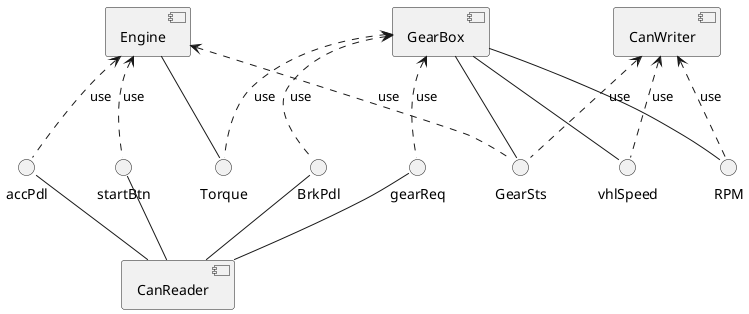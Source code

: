 @startuml
()accPdl -- [CanReader]
()BrkPdl -- [CanReader]
()gearReq -- [CanReader]
()startBtn -- [CanReader]


[Engine] <.. startBtn: use
[Engine] <.. GearSts: use
[Engine] <.. accPdl: use
[Engine] -- Torque


[GearBox] <.. Torque: use
[GearBox] <.. BrkPdl: use
[GearBox] <..gearReq: use
[GearBox] -- GearSts
[GearBox] -- RPM
[GearBox] -- vhlSpeed

[CanWriter] <..GearSts: use
[CanWriter] <..RPM: use
[CanWriter] <..vhlSpeed: use

[CanWriter]

@enduml